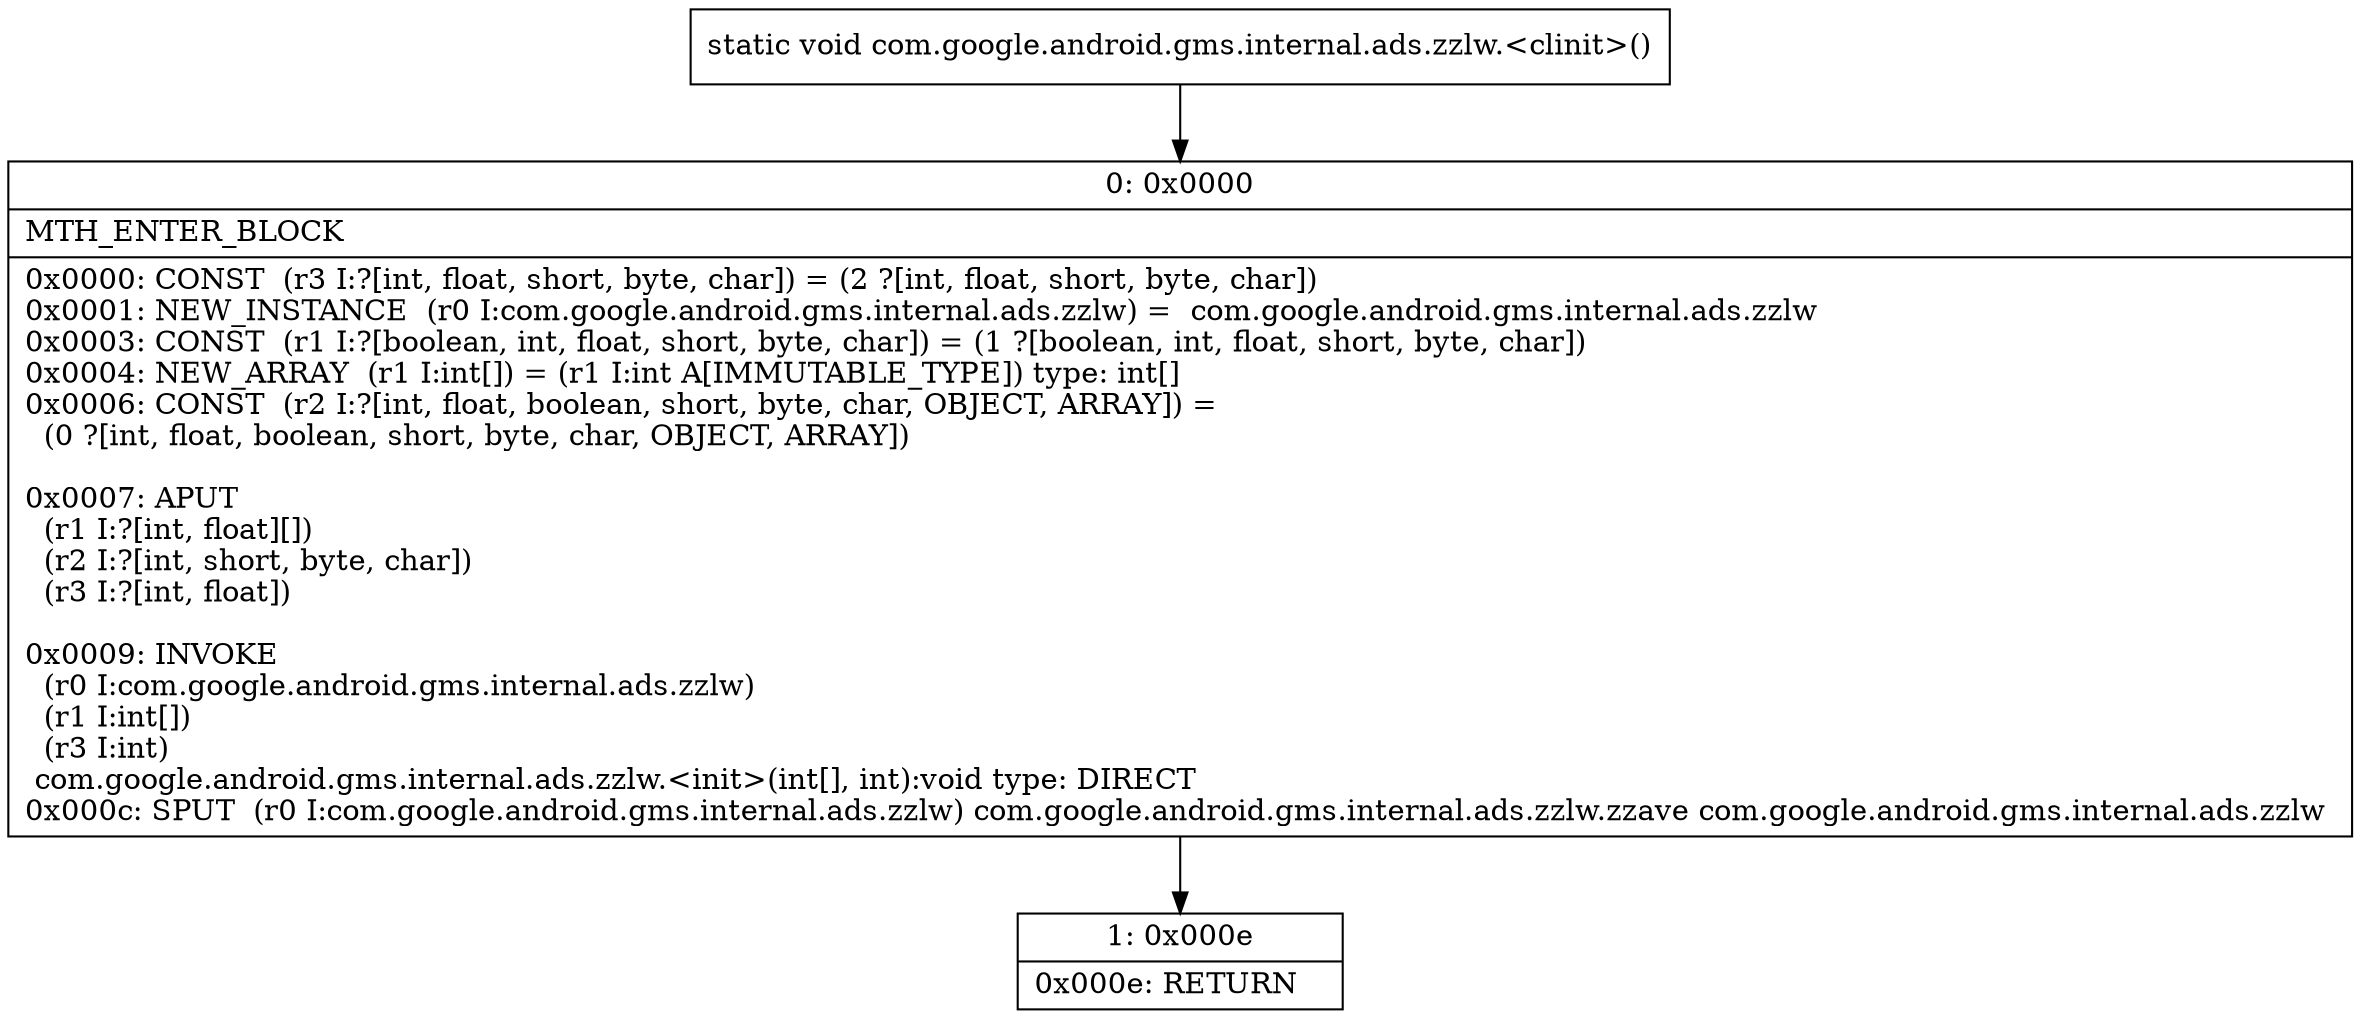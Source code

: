 digraph "CFG forcom.google.android.gms.internal.ads.zzlw.\<clinit\>()V" {
Node_0 [shape=record,label="{0\:\ 0x0000|MTH_ENTER_BLOCK\l|0x0000: CONST  (r3 I:?[int, float, short, byte, char]) = (2 ?[int, float, short, byte, char]) \l0x0001: NEW_INSTANCE  (r0 I:com.google.android.gms.internal.ads.zzlw) =  com.google.android.gms.internal.ads.zzlw \l0x0003: CONST  (r1 I:?[boolean, int, float, short, byte, char]) = (1 ?[boolean, int, float, short, byte, char]) \l0x0004: NEW_ARRAY  (r1 I:int[]) = (r1 I:int A[IMMUTABLE_TYPE]) type: int[] \l0x0006: CONST  (r2 I:?[int, float, boolean, short, byte, char, OBJECT, ARRAY]) = \l  (0 ?[int, float, boolean, short, byte, char, OBJECT, ARRAY])\l \l0x0007: APUT  \l  (r1 I:?[int, float][])\l  (r2 I:?[int, short, byte, char])\l  (r3 I:?[int, float])\l \l0x0009: INVOKE  \l  (r0 I:com.google.android.gms.internal.ads.zzlw)\l  (r1 I:int[])\l  (r3 I:int)\l com.google.android.gms.internal.ads.zzlw.\<init\>(int[], int):void type: DIRECT \l0x000c: SPUT  (r0 I:com.google.android.gms.internal.ads.zzlw) com.google.android.gms.internal.ads.zzlw.zzave com.google.android.gms.internal.ads.zzlw \l}"];
Node_1 [shape=record,label="{1\:\ 0x000e|0x000e: RETURN   \l}"];
MethodNode[shape=record,label="{static void com.google.android.gms.internal.ads.zzlw.\<clinit\>() }"];
MethodNode -> Node_0;
Node_0 -> Node_1;
}

